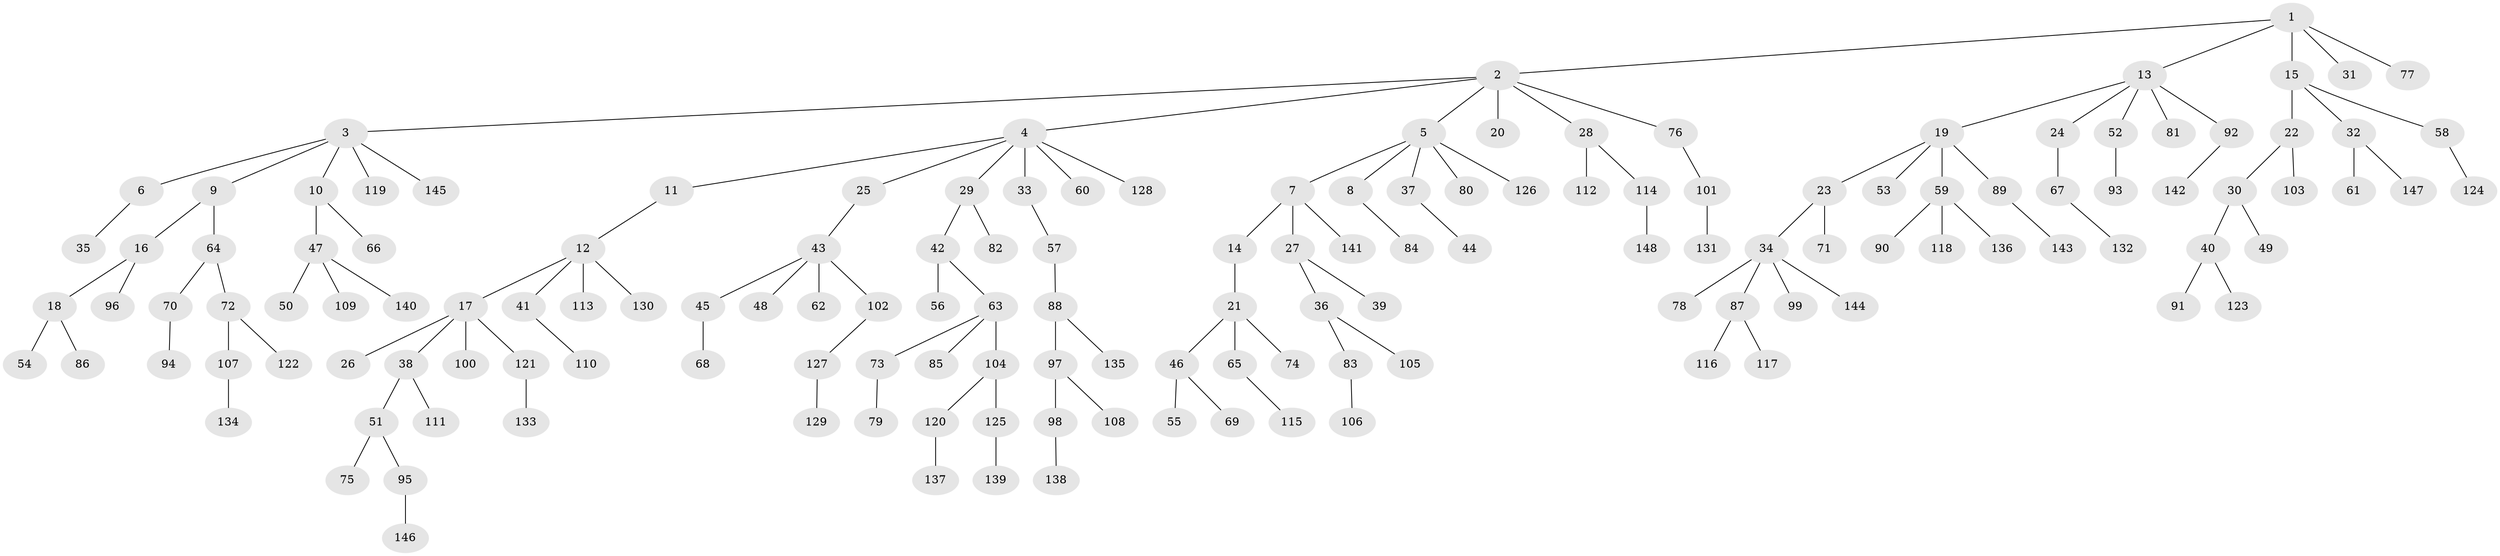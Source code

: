 // Generated by graph-tools (version 1.1) at 2025/36/03/09/25 02:36:42]
// undirected, 148 vertices, 147 edges
graph export_dot {
graph [start="1"]
  node [color=gray90,style=filled];
  1;
  2;
  3;
  4;
  5;
  6;
  7;
  8;
  9;
  10;
  11;
  12;
  13;
  14;
  15;
  16;
  17;
  18;
  19;
  20;
  21;
  22;
  23;
  24;
  25;
  26;
  27;
  28;
  29;
  30;
  31;
  32;
  33;
  34;
  35;
  36;
  37;
  38;
  39;
  40;
  41;
  42;
  43;
  44;
  45;
  46;
  47;
  48;
  49;
  50;
  51;
  52;
  53;
  54;
  55;
  56;
  57;
  58;
  59;
  60;
  61;
  62;
  63;
  64;
  65;
  66;
  67;
  68;
  69;
  70;
  71;
  72;
  73;
  74;
  75;
  76;
  77;
  78;
  79;
  80;
  81;
  82;
  83;
  84;
  85;
  86;
  87;
  88;
  89;
  90;
  91;
  92;
  93;
  94;
  95;
  96;
  97;
  98;
  99;
  100;
  101;
  102;
  103;
  104;
  105;
  106;
  107;
  108;
  109;
  110;
  111;
  112;
  113;
  114;
  115;
  116;
  117;
  118;
  119;
  120;
  121;
  122;
  123;
  124;
  125;
  126;
  127;
  128;
  129;
  130;
  131;
  132;
  133;
  134;
  135;
  136;
  137;
  138;
  139;
  140;
  141;
  142;
  143;
  144;
  145;
  146;
  147;
  148;
  1 -- 2;
  1 -- 13;
  1 -- 15;
  1 -- 31;
  1 -- 77;
  2 -- 3;
  2 -- 4;
  2 -- 5;
  2 -- 20;
  2 -- 28;
  2 -- 76;
  3 -- 6;
  3 -- 9;
  3 -- 10;
  3 -- 119;
  3 -- 145;
  4 -- 11;
  4 -- 25;
  4 -- 29;
  4 -- 33;
  4 -- 60;
  4 -- 128;
  5 -- 7;
  5 -- 8;
  5 -- 37;
  5 -- 80;
  5 -- 126;
  6 -- 35;
  7 -- 14;
  7 -- 27;
  7 -- 141;
  8 -- 84;
  9 -- 16;
  9 -- 64;
  10 -- 47;
  10 -- 66;
  11 -- 12;
  12 -- 17;
  12 -- 41;
  12 -- 113;
  12 -- 130;
  13 -- 19;
  13 -- 24;
  13 -- 52;
  13 -- 81;
  13 -- 92;
  14 -- 21;
  15 -- 22;
  15 -- 32;
  15 -- 58;
  16 -- 18;
  16 -- 96;
  17 -- 26;
  17 -- 38;
  17 -- 100;
  17 -- 121;
  18 -- 54;
  18 -- 86;
  19 -- 23;
  19 -- 53;
  19 -- 59;
  19 -- 89;
  21 -- 46;
  21 -- 65;
  21 -- 74;
  22 -- 30;
  22 -- 103;
  23 -- 34;
  23 -- 71;
  24 -- 67;
  25 -- 43;
  27 -- 36;
  27 -- 39;
  28 -- 112;
  28 -- 114;
  29 -- 42;
  29 -- 82;
  30 -- 40;
  30 -- 49;
  32 -- 61;
  32 -- 147;
  33 -- 57;
  34 -- 78;
  34 -- 87;
  34 -- 99;
  34 -- 144;
  36 -- 83;
  36 -- 105;
  37 -- 44;
  38 -- 51;
  38 -- 111;
  40 -- 91;
  40 -- 123;
  41 -- 110;
  42 -- 56;
  42 -- 63;
  43 -- 45;
  43 -- 48;
  43 -- 62;
  43 -- 102;
  45 -- 68;
  46 -- 55;
  46 -- 69;
  47 -- 50;
  47 -- 109;
  47 -- 140;
  51 -- 75;
  51 -- 95;
  52 -- 93;
  57 -- 88;
  58 -- 124;
  59 -- 90;
  59 -- 118;
  59 -- 136;
  63 -- 73;
  63 -- 85;
  63 -- 104;
  64 -- 70;
  64 -- 72;
  65 -- 115;
  67 -- 132;
  70 -- 94;
  72 -- 107;
  72 -- 122;
  73 -- 79;
  76 -- 101;
  83 -- 106;
  87 -- 116;
  87 -- 117;
  88 -- 97;
  88 -- 135;
  89 -- 143;
  92 -- 142;
  95 -- 146;
  97 -- 98;
  97 -- 108;
  98 -- 138;
  101 -- 131;
  102 -- 127;
  104 -- 120;
  104 -- 125;
  107 -- 134;
  114 -- 148;
  120 -- 137;
  121 -- 133;
  125 -- 139;
  127 -- 129;
}
